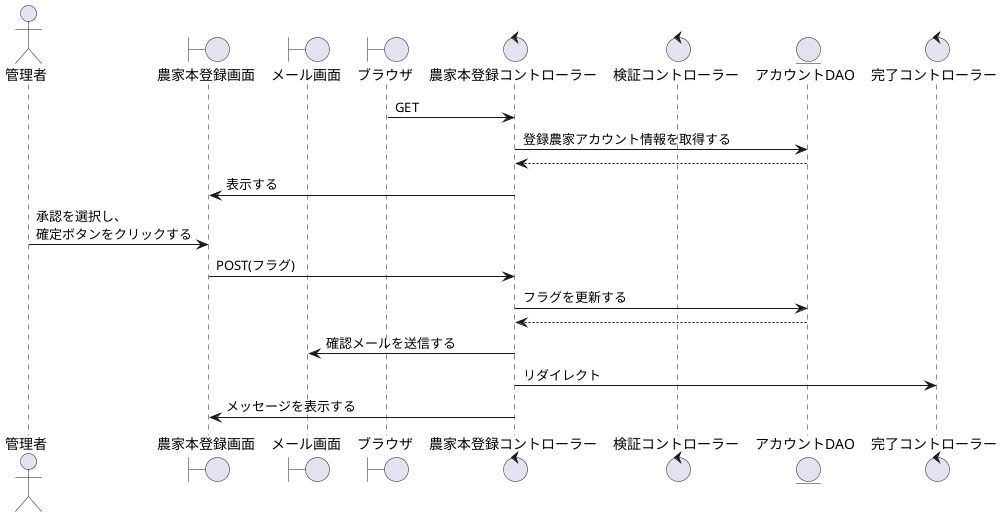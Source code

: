 @startuml 農家本登録

actor    "管理者" as act
boundary "農家本登録画面" as Farmer_s
boundary "メール画面" as mail
boundary "ブラウザ" as brz
control  "農家本登録コントローラー" as Farmer_c
control  "検証コントローラー" as verification_c
control  "完了コントローラー" as completion_c
entity   "アカウントDAO" as account_DAO
control  "完了コントローラー" as completion_c

'-------------------------------------------------------------------------------------------

brz -> Farmer_c : GET
Farmer_c -> account_DAO : 登録農家アカウント情報を取得する
Farmer_c <-- account_DAO
Farmer_s <- Farmer_c : 表示する
act -> Farmer_s : 承認を選択し、\n確定ボタンをクリックする
Farmer_s -> Farmer_c : POST(フラグ)
Farmer_c -> account_DAO : フラグを更新する
account_DAO --> Farmer_c
Farmer_c -> mail : 確認メールを送信する
Farmer_c -> completion_c : リダイレクト
Farmer_c -> Farmer_s : メッセージを表示する

@enduml
